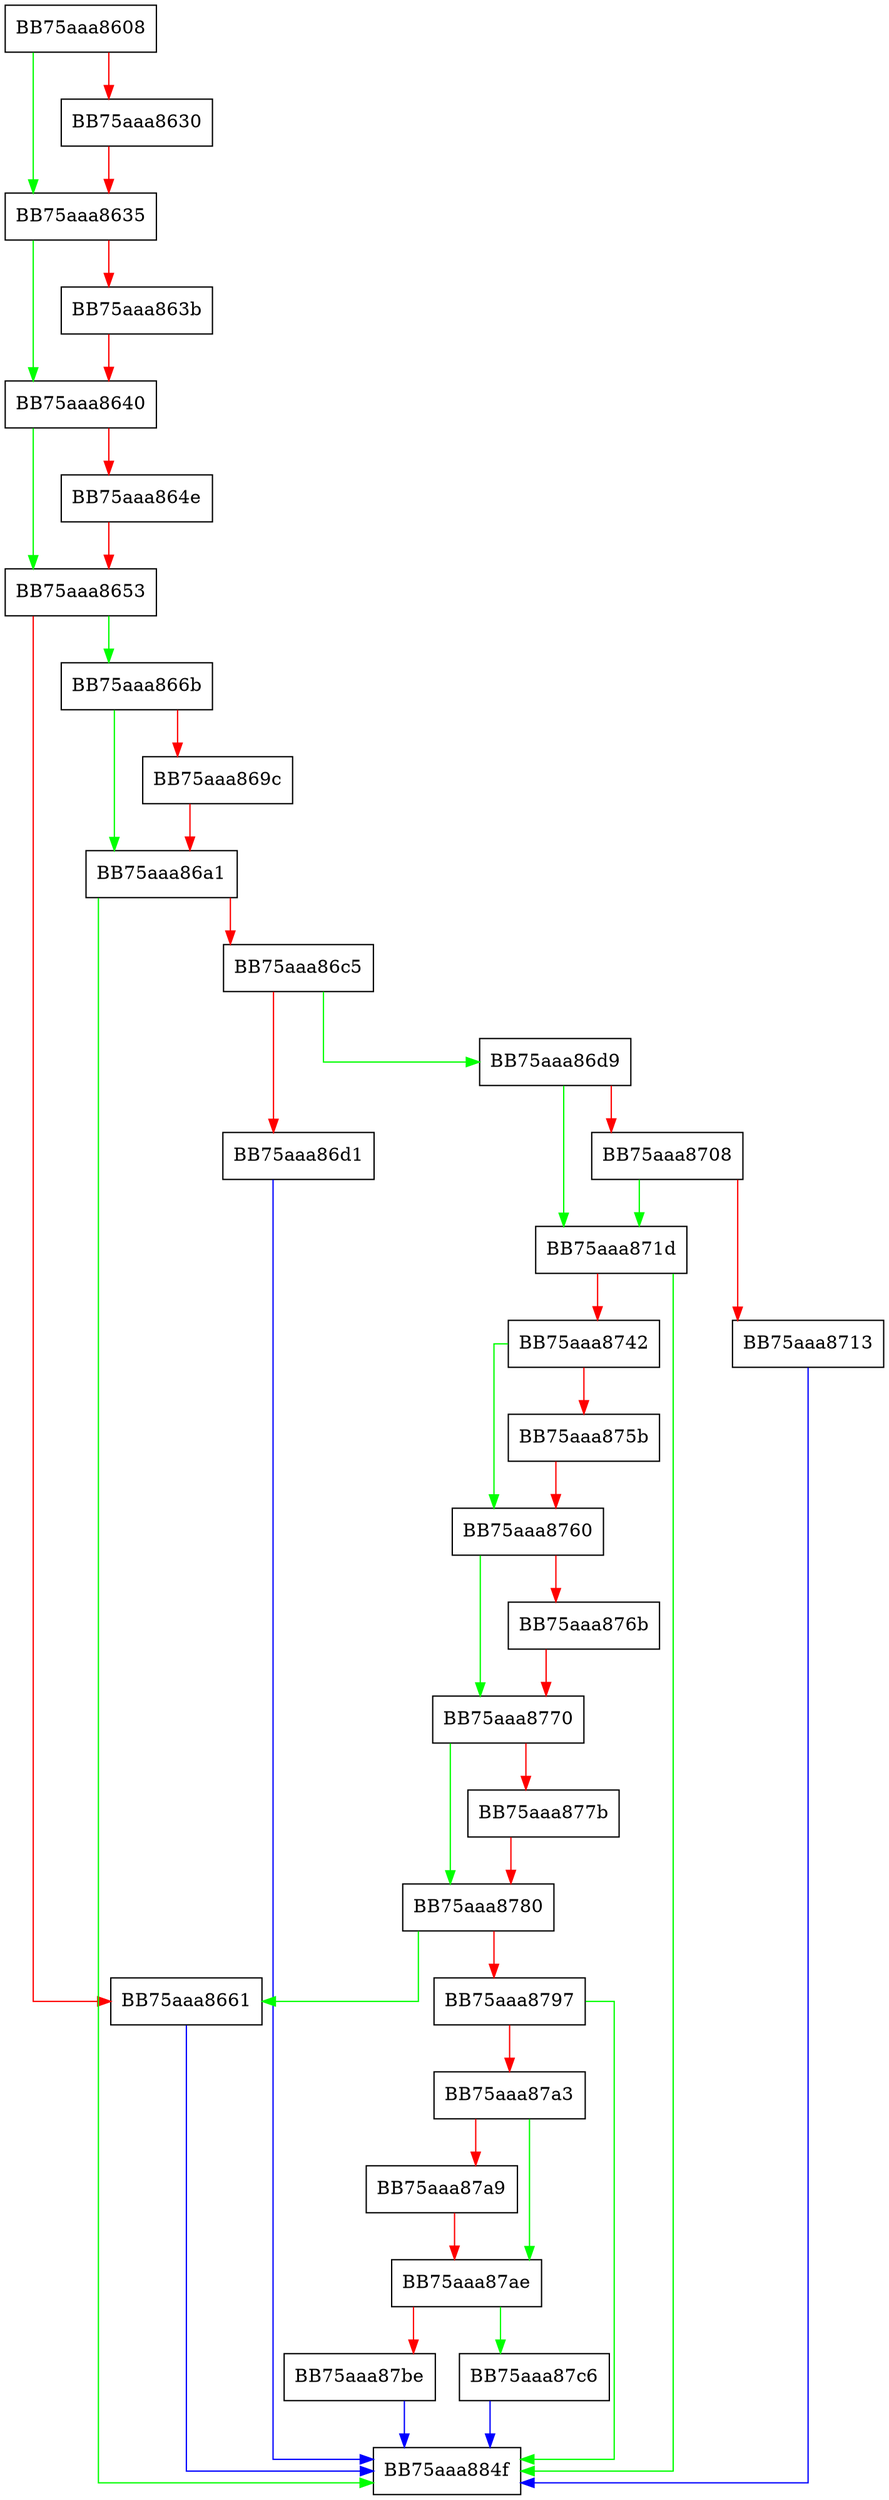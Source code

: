 digraph DeleteStorage {
  node [shape="box"];
  graph [splines=ortho];
  BB75aaa8608 -> BB75aaa8635 [color="green"];
  BB75aaa8608 -> BB75aaa8630 [color="red"];
  BB75aaa8630 -> BB75aaa8635 [color="red"];
  BB75aaa8635 -> BB75aaa8640 [color="green"];
  BB75aaa8635 -> BB75aaa863b [color="red"];
  BB75aaa863b -> BB75aaa8640 [color="red"];
  BB75aaa8640 -> BB75aaa8653 [color="green"];
  BB75aaa8640 -> BB75aaa864e [color="red"];
  BB75aaa864e -> BB75aaa8653 [color="red"];
  BB75aaa8653 -> BB75aaa866b [color="green"];
  BB75aaa8653 -> BB75aaa8661 [color="red"];
  BB75aaa8661 -> BB75aaa884f [color="blue"];
  BB75aaa866b -> BB75aaa86a1 [color="green"];
  BB75aaa866b -> BB75aaa869c [color="red"];
  BB75aaa869c -> BB75aaa86a1 [color="red"];
  BB75aaa86a1 -> BB75aaa884f [color="green"];
  BB75aaa86a1 -> BB75aaa86c5 [color="red"];
  BB75aaa86c5 -> BB75aaa86d9 [color="green"];
  BB75aaa86c5 -> BB75aaa86d1 [color="red"];
  BB75aaa86d1 -> BB75aaa884f [color="blue"];
  BB75aaa86d9 -> BB75aaa871d [color="green"];
  BB75aaa86d9 -> BB75aaa8708 [color="red"];
  BB75aaa8708 -> BB75aaa871d [color="green"];
  BB75aaa8708 -> BB75aaa8713 [color="red"];
  BB75aaa8713 -> BB75aaa884f [color="blue"];
  BB75aaa871d -> BB75aaa884f [color="green"];
  BB75aaa871d -> BB75aaa8742 [color="red"];
  BB75aaa8742 -> BB75aaa8760 [color="green"];
  BB75aaa8742 -> BB75aaa875b [color="red"];
  BB75aaa875b -> BB75aaa8760 [color="red"];
  BB75aaa8760 -> BB75aaa8770 [color="green"];
  BB75aaa8760 -> BB75aaa876b [color="red"];
  BB75aaa876b -> BB75aaa8770 [color="red"];
  BB75aaa8770 -> BB75aaa8780 [color="green"];
  BB75aaa8770 -> BB75aaa877b [color="red"];
  BB75aaa877b -> BB75aaa8780 [color="red"];
  BB75aaa8780 -> BB75aaa8661 [color="green"];
  BB75aaa8780 -> BB75aaa8797 [color="red"];
  BB75aaa8797 -> BB75aaa884f [color="green"];
  BB75aaa8797 -> BB75aaa87a3 [color="red"];
  BB75aaa87a3 -> BB75aaa87ae [color="green"];
  BB75aaa87a3 -> BB75aaa87a9 [color="red"];
  BB75aaa87a9 -> BB75aaa87ae [color="red"];
  BB75aaa87ae -> BB75aaa87c6 [color="green"];
  BB75aaa87ae -> BB75aaa87be [color="red"];
  BB75aaa87be -> BB75aaa884f [color="blue"];
  BB75aaa87c6 -> BB75aaa884f [color="blue"];
}